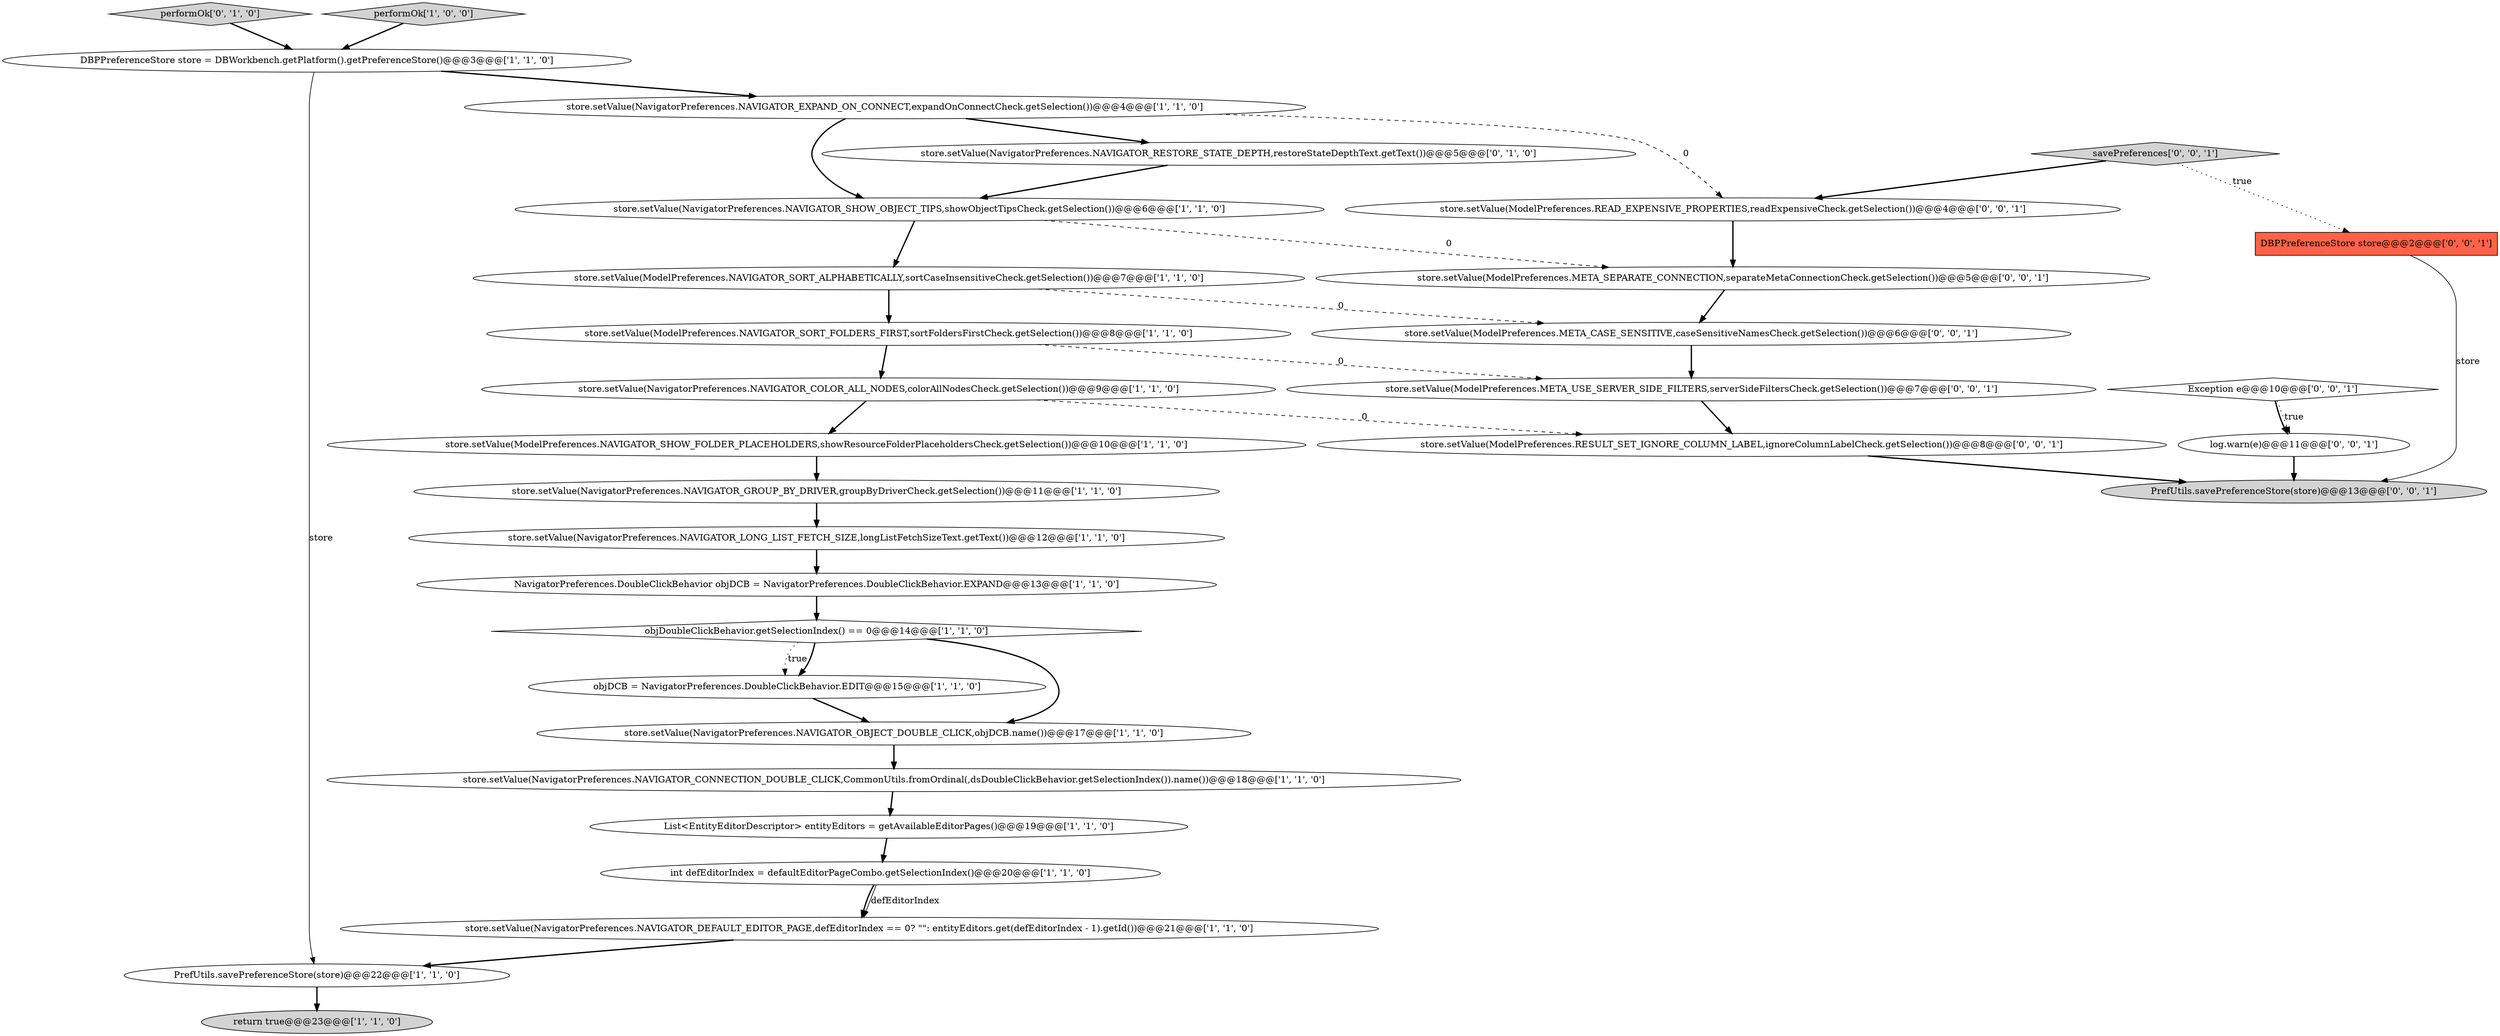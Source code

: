 digraph {
1 [style = filled, label = "objDCB = NavigatorPreferences.DoubleClickBehavior.EDIT@@@15@@@['1', '1', '0']", fillcolor = white, shape = ellipse image = "AAA0AAABBB1BBB"];
3 [style = filled, label = "store.setValue(ModelPreferences.NAVIGATOR_SHOW_FOLDER_PLACEHOLDERS,showResourceFolderPlaceholdersCheck.getSelection())@@@10@@@['1', '1', '0']", fillcolor = white, shape = ellipse image = "AAA0AAABBB1BBB"];
23 [style = filled, label = "Exception e@@@10@@@['0', '0', '1']", fillcolor = white, shape = diamond image = "AAA0AAABBB3BBB"];
31 [style = filled, label = "store.setValue(ModelPreferences.RESULT_SET_IGNORE_COLUMN_LABEL,ignoreColumnLabelCheck.getSelection())@@@8@@@['0', '0', '1']", fillcolor = white, shape = ellipse image = "AAA0AAABBB3BBB"];
6 [style = filled, label = "List<EntityEditorDescriptor> entityEditors = getAvailableEditorPages()@@@19@@@['1', '1', '0']", fillcolor = white, shape = ellipse image = "AAA0AAABBB1BBB"];
28 [style = filled, label = "store.setValue(ModelPreferences.META_CASE_SENSITIVE,caseSensitiveNamesCheck.getSelection())@@@6@@@['0', '0', '1']", fillcolor = white, shape = ellipse image = "AAA0AAABBB3BBB"];
2 [style = filled, label = "store.setValue(NavigatorPreferences.NAVIGATOR_COLOR_ALL_NODES,colorAllNodesCheck.getSelection())@@@9@@@['1', '1', '0']", fillcolor = white, shape = ellipse image = "AAA0AAABBB1BBB"];
10 [style = filled, label = "store.setValue(NavigatorPreferences.NAVIGATOR_CONNECTION_DOUBLE_CLICK,CommonUtils.fromOrdinal(,dsDoubleClickBehavior.getSelectionIndex()).name())@@@18@@@['1', '1', '0']", fillcolor = white, shape = ellipse image = "AAA0AAABBB1BBB"];
19 [style = filled, label = "store.setValue(NavigatorPreferences.NAVIGATOR_EXPAND_ON_CONNECT,expandOnConnectCheck.getSelection())@@@4@@@['1', '1', '0']", fillcolor = white, shape = ellipse image = "AAA0AAABBB1BBB"];
18 [style = filled, label = "objDoubleClickBehavior.getSelectionIndex() == 0@@@14@@@['1', '1', '0']", fillcolor = white, shape = diamond image = "AAA0AAABBB1BBB"];
12 [style = filled, label = "store.setValue(ModelPreferences.NAVIGATOR_SORT_FOLDERS_FIRST,sortFoldersFirstCheck.getSelection())@@@8@@@['1', '1', '0']", fillcolor = white, shape = ellipse image = "AAA0AAABBB1BBB"];
17 [style = filled, label = "store.setValue(NavigatorPreferences.NAVIGATOR_GROUP_BY_DRIVER,groupByDriverCheck.getSelection())@@@11@@@['1', '1', '0']", fillcolor = white, shape = ellipse image = "AAA0AAABBB1BBB"];
24 [style = filled, label = "log.warn(e)@@@11@@@['0', '0', '1']", fillcolor = white, shape = ellipse image = "AAA0AAABBB3BBB"];
26 [style = filled, label = "DBPPreferenceStore store@@@2@@@['0', '0', '1']", fillcolor = tomato, shape = box image = "AAA0AAABBB3BBB"];
21 [style = filled, label = "store.setValue(NavigatorPreferences.NAVIGATOR_RESTORE_STATE_DEPTH,restoreStateDepthText.getText())@@@5@@@['0', '1', '0']", fillcolor = white, shape = ellipse image = "AAA1AAABBB2BBB"];
5 [style = filled, label = "int defEditorIndex = defaultEditorPageCombo.getSelectionIndex()@@@20@@@['1', '1', '0']", fillcolor = white, shape = ellipse image = "AAA0AAABBB1BBB"];
0 [style = filled, label = "NavigatorPreferences.DoubleClickBehavior objDCB = NavigatorPreferences.DoubleClickBehavior.EXPAND@@@13@@@['1', '1', '0']", fillcolor = white, shape = ellipse image = "AAA0AAABBB1BBB"];
14 [style = filled, label = "DBPPreferenceStore store = DBWorkbench.getPlatform().getPreferenceStore()@@@3@@@['1', '1', '0']", fillcolor = white, shape = ellipse image = "AAA0AAABBB1BBB"];
30 [style = filled, label = "PrefUtils.savePreferenceStore(store)@@@13@@@['0', '0', '1']", fillcolor = lightgray, shape = ellipse image = "AAA0AAABBB3BBB"];
29 [style = filled, label = "store.setValue(ModelPreferences.READ_EXPENSIVE_PROPERTIES,readExpensiveCheck.getSelection())@@@4@@@['0', '0', '1']", fillcolor = white, shape = ellipse image = "AAA0AAABBB3BBB"];
11 [style = filled, label = "return true@@@23@@@['1', '1', '0']", fillcolor = lightgray, shape = ellipse image = "AAA0AAABBB1BBB"];
7 [style = filled, label = "store.setValue(NavigatorPreferences.NAVIGATOR_DEFAULT_EDITOR_PAGE,defEditorIndex == 0? \"\": entityEditors.get(defEditorIndex - 1).getId())@@@21@@@['1', '1', '0']", fillcolor = white, shape = ellipse image = "AAA0AAABBB1BBB"];
20 [style = filled, label = "performOk['0', '1', '0']", fillcolor = lightgray, shape = diamond image = "AAA0AAABBB2BBB"];
15 [style = filled, label = "performOk['1', '0', '0']", fillcolor = lightgray, shape = diamond image = "AAA0AAABBB1BBB"];
4 [style = filled, label = "store.setValue(NavigatorPreferences.NAVIGATOR_LONG_LIST_FETCH_SIZE,longListFetchSizeText.getText())@@@12@@@['1', '1', '0']", fillcolor = white, shape = ellipse image = "AAA0AAABBB1BBB"];
13 [style = filled, label = "store.setValue(NavigatorPreferences.NAVIGATOR_SHOW_OBJECT_TIPS,showObjectTipsCheck.getSelection())@@@6@@@['1', '1', '0']", fillcolor = white, shape = ellipse image = "AAA0AAABBB1BBB"];
22 [style = filled, label = "store.setValue(ModelPreferences.META_USE_SERVER_SIDE_FILTERS,serverSideFiltersCheck.getSelection())@@@7@@@['0', '0', '1']", fillcolor = white, shape = ellipse image = "AAA0AAABBB3BBB"];
27 [style = filled, label = "savePreferences['0', '0', '1']", fillcolor = lightgray, shape = diamond image = "AAA0AAABBB3BBB"];
16 [style = filled, label = "PrefUtils.savePreferenceStore(store)@@@22@@@['1', '1', '0']", fillcolor = white, shape = ellipse image = "AAA0AAABBB1BBB"];
25 [style = filled, label = "store.setValue(ModelPreferences.META_SEPARATE_CONNECTION,separateMetaConnectionCheck.getSelection())@@@5@@@['0', '0', '1']", fillcolor = white, shape = ellipse image = "AAA0AAABBB3BBB"];
8 [style = filled, label = "store.setValue(NavigatorPreferences.NAVIGATOR_OBJECT_DOUBLE_CLICK,objDCB.name())@@@17@@@['1', '1', '0']", fillcolor = white, shape = ellipse image = "AAA0AAABBB1BBB"];
9 [style = filled, label = "store.setValue(ModelPreferences.NAVIGATOR_SORT_ALPHABETICALLY,sortCaseInsensitiveCheck.getSelection())@@@7@@@['1', '1', '0']", fillcolor = white, shape = ellipse image = "AAA0AAABBB1BBB"];
14->16 [style = solid, label="store"];
18->1 [style = dotted, label="true"];
10->6 [style = bold, label=""];
23->24 [style = bold, label=""];
12->2 [style = bold, label=""];
7->16 [style = bold, label=""];
1->8 [style = bold, label=""];
23->24 [style = dotted, label="true"];
14->19 [style = bold, label=""];
22->31 [style = bold, label=""];
24->30 [style = bold, label=""];
27->26 [style = dotted, label="true"];
29->25 [style = bold, label=""];
19->13 [style = bold, label=""];
26->30 [style = solid, label="store"];
2->3 [style = bold, label=""];
27->29 [style = bold, label=""];
17->4 [style = bold, label=""];
28->22 [style = bold, label=""];
19->21 [style = bold, label=""];
9->28 [style = dashed, label="0"];
3->17 [style = bold, label=""];
2->31 [style = dashed, label="0"];
25->28 [style = bold, label=""];
19->29 [style = dashed, label="0"];
13->25 [style = dashed, label="0"];
15->14 [style = bold, label=""];
6->5 [style = bold, label=""];
18->1 [style = bold, label=""];
31->30 [style = bold, label=""];
13->9 [style = bold, label=""];
18->8 [style = bold, label=""];
20->14 [style = bold, label=""];
16->11 [style = bold, label=""];
12->22 [style = dashed, label="0"];
0->18 [style = bold, label=""];
8->10 [style = bold, label=""];
5->7 [style = bold, label=""];
4->0 [style = bold, label=""];
5->7 [style = solid, label="defEditorIndex"];
9->12 [style = bold, label=""];
21->13 [style = bold, label=""];
}
